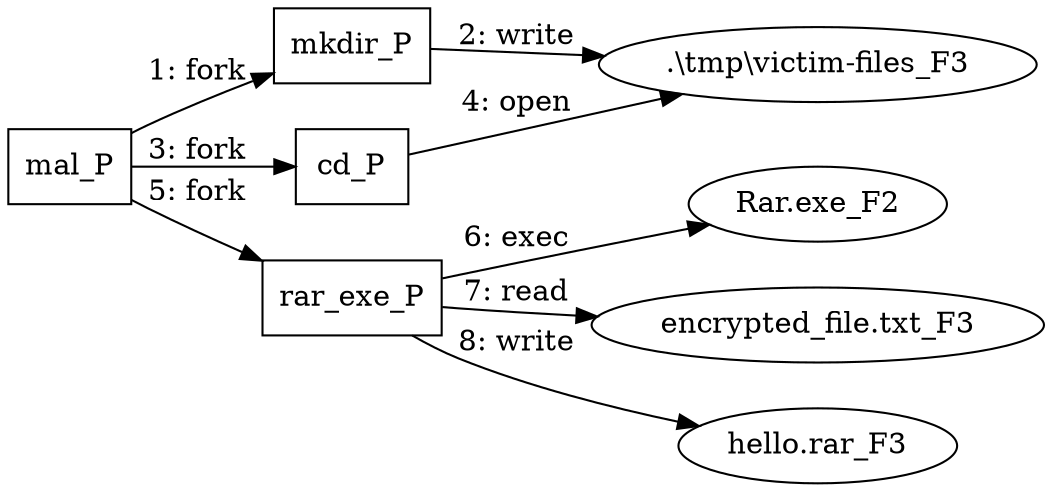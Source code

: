 digraph "T1560.001#2" {
rankdir="LR"
size="9"
fixedsize="false"
splines="true"
nodesep=0.3
ranksep=0
fontsize=10
overlap="scalexy"
engine= "neato"
	"mal_P" [node_type=Process shape=box]
	"mkdir_P" [node_type=Process shape=box]
	"cd_P" [node_type=Process shape=box]
	"rar_exe_P" [node_type=Process shape=box]
	".\\tmp\\victim-files_F3" [node_type=File shape=ellipse]
	"Rar.exe_F2" [node_type=File shape=ellipse]
	"encrypted_file.txt_F3" [node_type=File shape=ellipse]
	"hello.rar_F3" [node_type=File shape=ellipse]
	"mal_P" -> "mkdir_P" [label="1: fork"]
	"mkdir_P" -> ".\\tmp\\victim-files_F3" [label="2: write"]
	"mal_P" -> "cd_P" [label="3: fork"]
	"cd_P" -> ".\\tmp\\victim-files_F3" [label="4: open"]
	"mal_P" -> "rar_exe_P" [label="5: fork"]
	"rar_exe_P" -> "Rar.exe_F2" [label="6: exec"]
	"rar_exe_P" -> "encrypted_file.txt_F3" [label="7: read"]
	"rar_exe_P" -> "hello.rar_F3" [label="8: write"]
}

